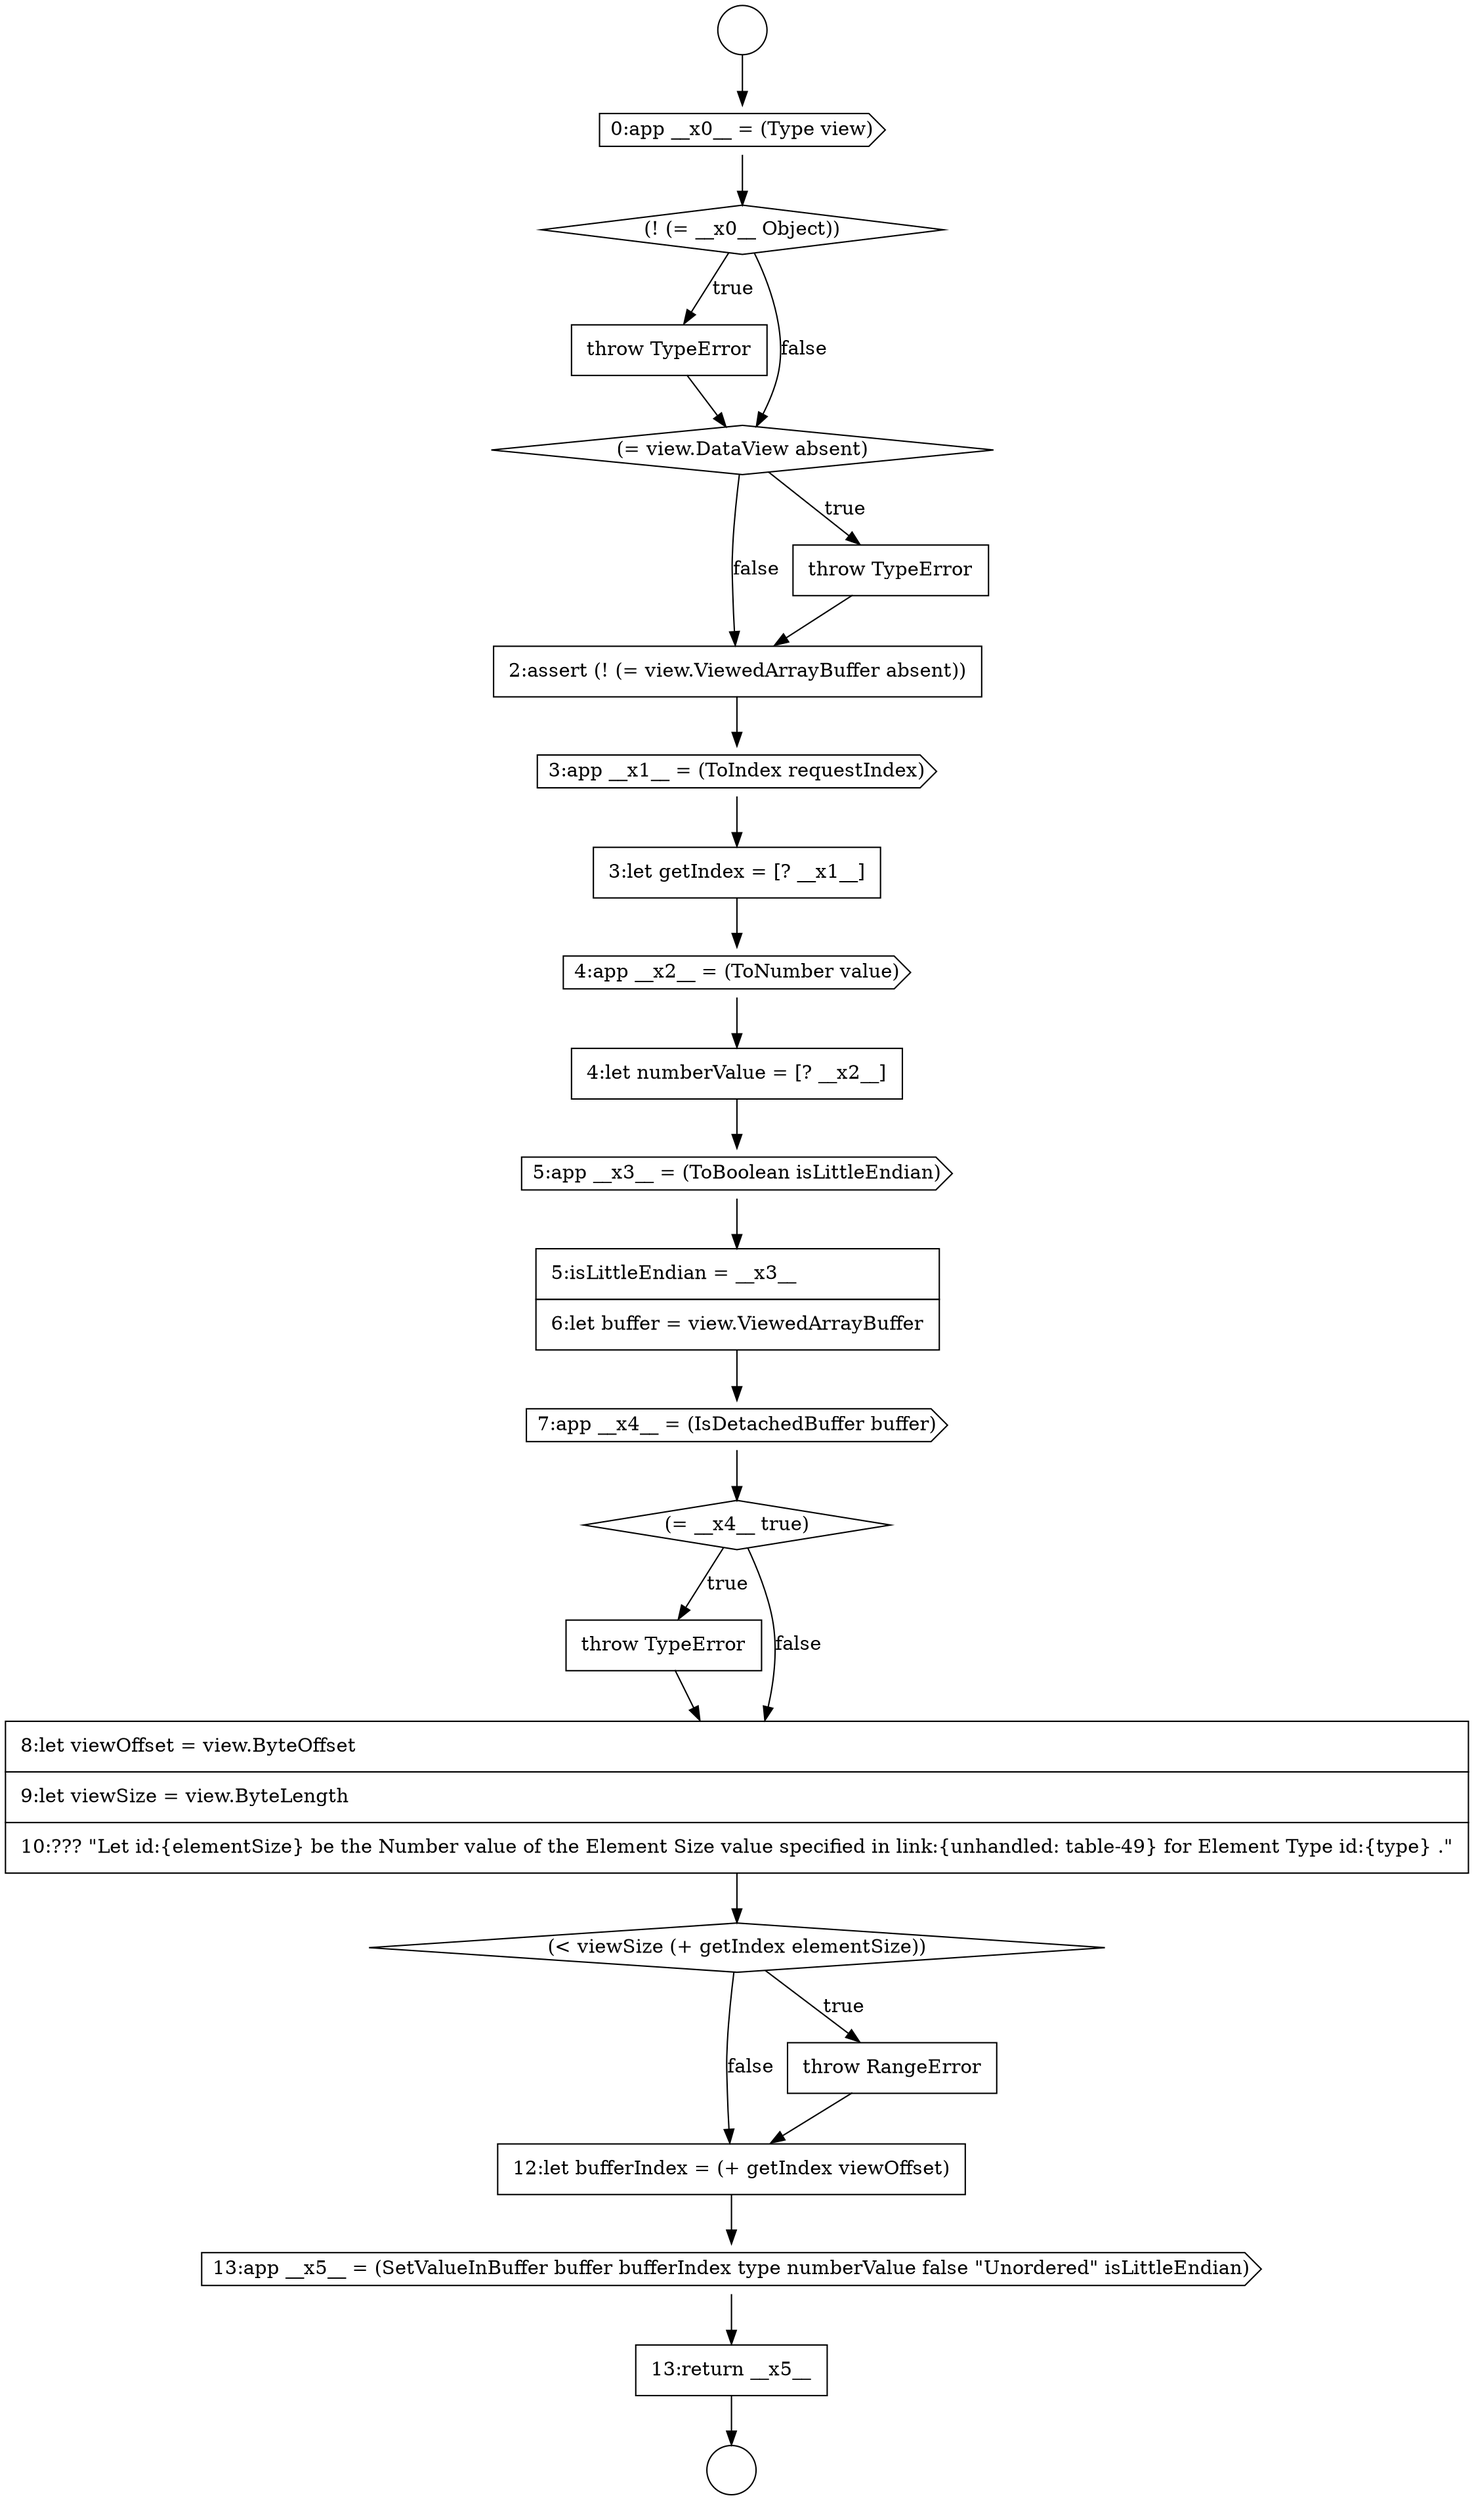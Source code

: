 digraph {
  node15963 [shape=cds, label=<<font color="black">5:app __x3__ = (ToBoolean isLittleEndian)</font>> color="black" fillcolor="white" style=filled]
  node15971 [shape=none, margin=0, label=<<font color="black">
    <table border="0" cellborder="1" cellspacing="0" cellpadding="10">
      <tr><td align="left">12:let bufferIndex = (+ getIndex viewOffset)</td></tr>
    </table>
  </font>> color="black" fillcolor="white" style=filled]
  node15954 [shape=diamond, label=<<font color="black">(! (= __x0__ Object))</font>> color="black" fillcolor="white" style=filled]
  node15958 [shape=none, margin=0, label=<<font color="black">
    <table border="0" cellborder="1" cellspacing="0" cellpadding="10">
      <tr><td align="left">2:assert (! (= view.ViewedArrayBuffer absent))</td></tr>
    </table>
  </font>> color="black" fillcolor="white" style=filled]
  node15962 [shape=none, margin=0, label=<<font color="black">
    <table border="0" cellborder="1" cellspacing="0" cellpadding="10">
      <tr><td align="left">4:let numberValue = [? __x2__]</td></tr>
    </table>
  </font>> color="black" fillcolor="white" style=filled]
  node15959 [shape=cds, label=<<font color="black">3:app __x1__ = (ToIndex requestIndex)</font>> color="black" fillcolor="white" style=filled]
  node15972 [shape=cds, label=<<font color="black">13:app __x5__ = (SetValueInBuffer buffer bufferIndex type numberValue false &quot;Unordered&quot; isLittleEndian)</font>> color="black" fillcolor="white" style=filled]
  node15955 [shape=none, margin=0, label=<<font color="black">
    <table border="0" cellborder="1" cellspacing="0" cellpadding="10">
      <tr><td align="left">throw TypeError</td></tr>
    </table>
  </font>> color="black" fillcolor="white" style=filled]
  node15951 [shape=circle label=" " color="black" fillcolor="white" style=filled]
  node15960 [shape=none, margin=0, label=<<font color="black">
    <table border="0" cellborder="1" cellspacing="0" cellpadding="10">
      <tr><td align="left">3:let getIndex = [? __x1__]</td></tr>
    </table>
  </font>> color="black" fillcolor="white" style=filled]
  node15956 [shape=diamond, label=<<font color="black">(= view.DataView absent)</font>> color="black" fillcolor="white" style=filled]
  node15969 [shape=diamond, label=<<font color="black">(&lt; viewSize (+ getIndex elementSize))</font>> color="black" fillcolor="white" style=filled]
  node15957 [shape=none, margin=0, label=<<font color="black">
    <table border="0" cellborder="1" cellspacing="0" cellpadding="10">
      <tr><td align="left">throw TypeError</td></tr>
    </table>
  </font>> color="black" fillcolor="white" style=filled]
  node15964 [shape=none, margin=0, label=<<font color="black">
    <table border="0" cellborder="1" cellspacing="0" cellpadding="10">
      <tr><td align="left">5:isLittleEndian = __x3__</td></tr>
      <tr><td align="left">6:let buffer = view.ViewedArrayBuffer</td></tr>
    </table>
  </font>> color="black" fillcolor="white" style=filled]
  node15953 [shape=cds, label=<<font color="black">0:app __x0__ = (Type view)</font>> color="black" fillcolor="white" style=filled]
  node15970 [shape=none, margin=0, label=<<font color="black">
    <table border="0" cellborder="1" cellspacing="0" cellpadding="10">
      <tr><td align="left">throw RangeError</td></tr>
    </table>
  </font>> color="black" fillcolor="white" style=filled]
  node15967 [shape=none, margin=0, label=<<font color="black">
    <table border="0" cellborder="1" cellspacing="0" cellpadding="10">
      <tr><td align="left">throw TypeError</td></tr>
    </table>
  </font>> color="black" fillcolor="white" style=filled]
  node15952 [shape=circle label=" " color="black" fillcolor="white" style=filled]
  node15961 [shape=cds, label=<<font color="black">4:app __x2__ = (ToNumber value)</font>> color="black" fillcolor="white" style=filled]
  node15968 [shape=none, margin=0, label=<<font color="black">
    <table border="0" cellborder="1" cellspacing="0" cellpadding="10">
      <tr><td align="left">8:let viewOffset = view.ByteOffset</td></tr>
      <tr><td align="left">9:let viewSize = view.ByteLength</td></tr>
      <tr><td align="left">10:??? &quot;Let id:{elementSize} be the Number value of the Element Size value specified in link:{unhandled: table-49} for Element Type id:{type} .&quot;</td></tr>
    </table>
  </font>> color="black" fillcolor="white" style=filled]
  node15966 [shape=diamond, label=<<font color="black">(= __x4__ true)</font>> color="black" fillcolor="white" style=filled]
  node15965 [shape=cds, label=<<font color="black">7:app __x4__ = (IsDetachedBuffer buffer)</font>> color="black" fillcolor="white" style=filled]
  node15973 [shape=none, margin=0, label=<<font color="black">
    <table border="0" cellborder="1" cellspacing="0" cellpadding="10">
      <tr><td align="left">13:return __x5__</td></tr>
    </table>
  </font>> color="black" fillcolor="white" style=filled]
  node15953 -> node15954 [ color="black"]
  node15963 -> node15964 [ color="black"]
  node15956 -> node15957 [label=<<font color="black">true</font>> color="black"]
  node15956 -> node15958 [label=<<font color="black">false</font>> color="black"]
  node15954 -> node15955 [label=<<font color="black">true</font>> color="black"]
  node15954 -> node15956 [label=<<font color="black">false</font>> color="black"]
  node15972 -> node15973 [ color="black"]
  node15968 -> node15969 [ color="black"]
  node15967 -> node15968 [ color="black"]
  node15962 -> node15963 [ color="black"]
  node15958 -> node15959 [ color="black"]
  node15955 -> node15956 [ color="black"]
  node15964 -> node15965 [ color="black"]
  node15971 -> node15972 [ color="black"]
  node15970 -> node15971 [ color="black"]
  node15966 -> node15967 [label=<<font color="black">true</font>> color="black"]
  node15966 -> node15968 [label=<<font color="black">false</font>> color="black"]
  node15969 -> node15970 [label=<<font color="black">true</font>> color="black"]
  node15969 -> node15971 [label=<<font color="black">false</font>> color="black"]
  node15959 -> node15960 [ color="black"]
  node15951 -> node15953 [ color="black"]
  node15965 -> node15966 [ color="black"]
  node15960 -> node15961 [ color="black"]
  node15973 -> node15952 [ color="black"]
  node15957 -> node15958 [ color="black"]
  node15961 -> node15962 [ color="black"]
}
